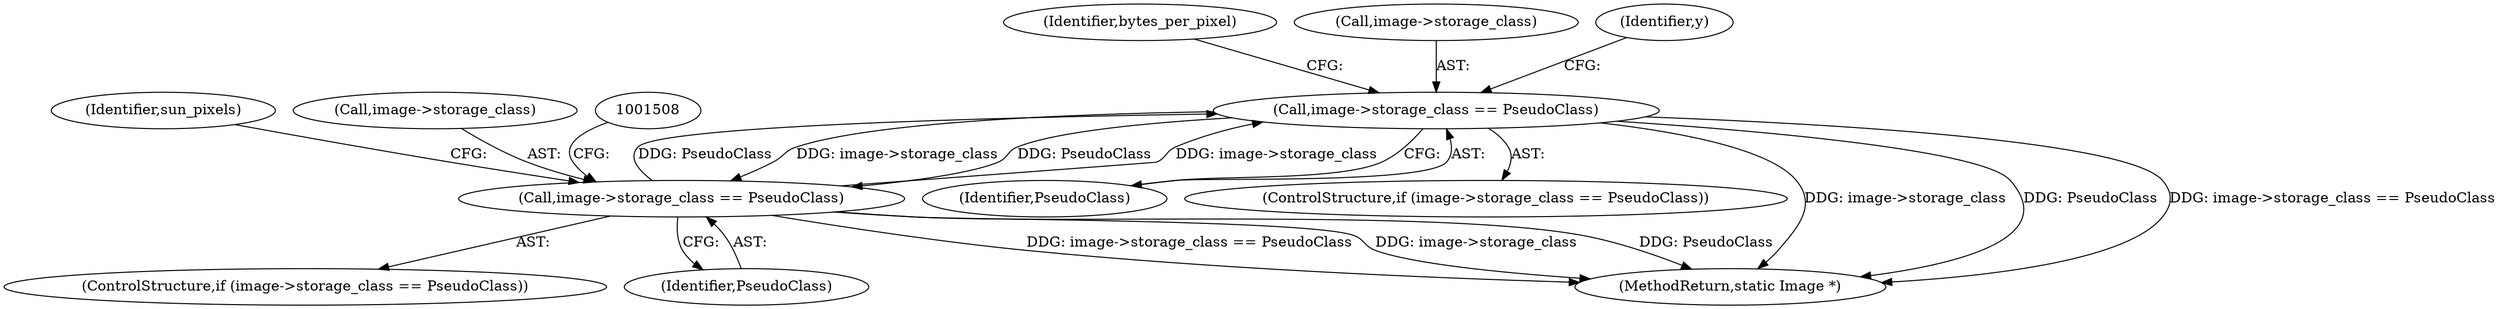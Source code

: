 digraph "0_ImageMagick_8ea44b48a182dd46d018f4b4f09a5e2ee9638105@pointer" {
"1001162" [label="(Call,image->storage_class == PseudoClass)"];
"1001502" [label="(Call,image->storage_class == PseudoClass)"];
"1001162" [label="(Call,image->storage_class == PseudoClass)"];
"1001162" [label="(Call,image->storage_class == PseudoClass)"];
"1001502" [label="(Call,image->storage_class == PseudoClass)"];
"1001513" [label="(Identifier,sun_pixels)"];
"1001503" [label="(Call,image->storage_class)"];
"1001270" [label="(Identifier,bytes_per_pixel)"];
"1001163" [label="(Call,image->storage_class)"];
"1001166" [label="(Identifier,PseudoClass)"];
"1001506" [label="(Identifier,PseudoClass)"];
"1001161" [label="(ControlStructure,if (image->storage_class == PseudoClass))"];
"1001616" [label="(MethodReturn,static Image *)"];
"1001501" [label="(ControlStructure,if (image->storage_class == PseudoClass))"];
"1001170" [label="(Identifier,y)"];
"1001162" -> "1001161"  [label="AST: "];
"1001162" -> "1001166"  [label="CFG: "];
"1001163" -> "1001162"  [label="AST: "];
"1001166" -> "1001162"  [label="AST: "];
"1001170" -> "1001162"  [label="CFG: "];
"1001270" -> "1001162"  [label="CFG: "];
"1001162" -> "1001616"  [label="DDG: image->storage_class"];
"1001162" -> "1001616"  [label="DDG: PseudoClass"];
"1001162" -> "1001616"  [label="DDG: image->storage_class == PseudoClass"];
"1001502" -> "1001162"  [label="DDG: image->storage_class"];
"1001502" -> "1001162"  [label="DDG: PseudoClass"];
"1001162" -> "1001502"  [label="DDG: image->storage_class"];
"1001162" -> "1001502"  [label="DDG: PseudoClass"];
"1001502" -> "1001501"  [label="AST: "];
"1001502" -> "1001506"  [label="CFG: "];
"1001503" -> "1001502"  [label="AST: "];
"1001506" -> "1001502"  [label="AST: "];
"1001508" -> "1001502"  [label="CFG: "];
"1001513" -> "1001502"  [label="CFG: "];
"1001502" -> "1001616"  [label="DDG: PseudoClass"];
"1001502" -> "1001616"  [label="DDG: image->storage_class == PseudoClass"];
"1001502" -> "1001616"  [label="DDG: image->storage_class"];
}
